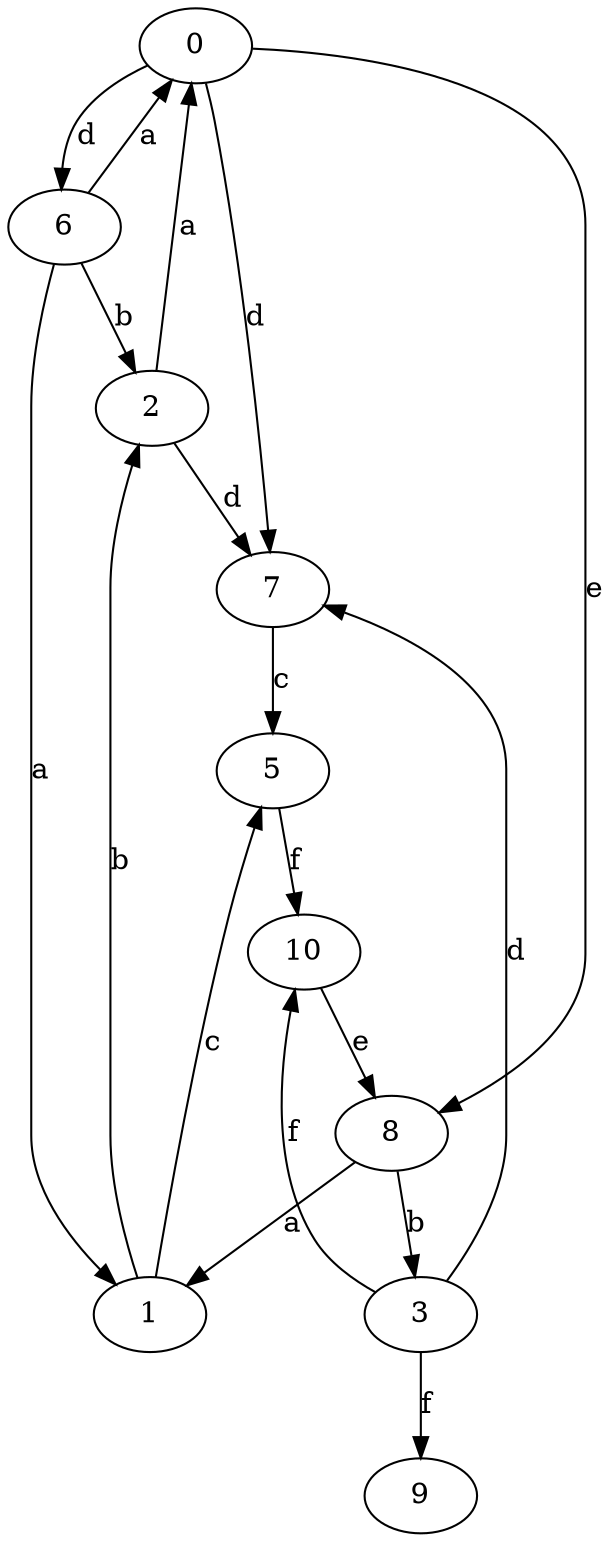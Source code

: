 strict digraph  {
0;
1;
2;
3;
5;
6;
7;
8;
9;
10;
0 -> 6  [label=d];
0 -> 7  [label=d];
0 -> 8  [label=e];
1 -> 2  [label=b];
1 -> 5  [label=c];
2 -> 0  [label=a];
2 -> 7  [label=d];
3 -> 7  [label=d];
3 -> 9  [label=f];
3 -> 10  [label=f];
5 -> 10  [label=f];
6 -> 0  [label=a];
6 -> 1  [label=a];
6 -> 2  [label=b];
7 -> 5  [label=c];
8 -> 1  [label=a];
8 -> 3  [label=b];
10 -> 8  [label=e];
}
